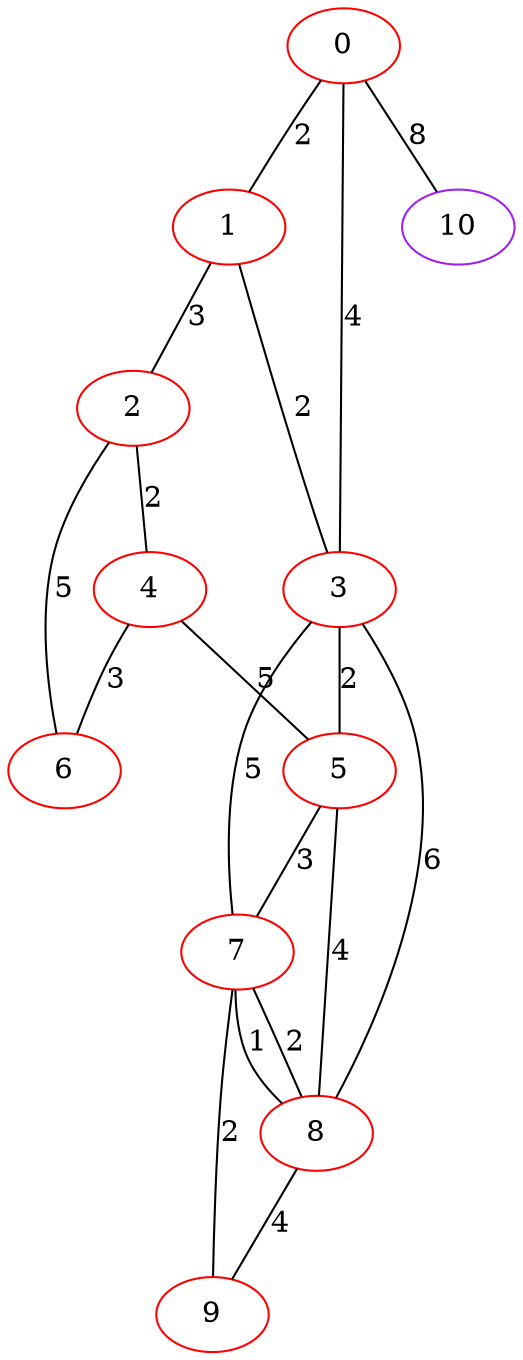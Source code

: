 graph "" {
0 [color=red, weight=1];
1 [color=red, weight=1];
2 [color=red, weight=1];
3 [color=red, weight=1];
4 [color=red, weight=1];
5 [color=red, weight=1];
6 [color=red, weight=1];
7 [color=red, weight=1];
8 [color=red, weight=1];
9 [color=red, weight=1];
10 [color=purple, weight=4];
0 -- 1  [key=0, label=2];
0 -- 10  [key=0, label=8];
0 -- 3  [key=0, label=4];
1 -- 2  [key=0, label=3];
1 -- 3  [key=0, label=2];
2 -- 4  [key=0, label=2];
2 -- 6  [key=0, label=5];
3 -- 8  [key=0, label=6];
3 -- 5  [key=0, label=2];
3 -- 7  [key=0, label=5];
4 -- 5  [key=0, label=5];
4 -- 6  [key=0, label=3];
5 -- 8  [key=0, label=4];
5 -- 7  [key=0, label=3];
7 -- 8  [key=0, label=2];
7 -- 8  [key=1, label=1];
7 -- 9  [key=0, label=2];
8 -- 9  [key=0, label=4];
}

